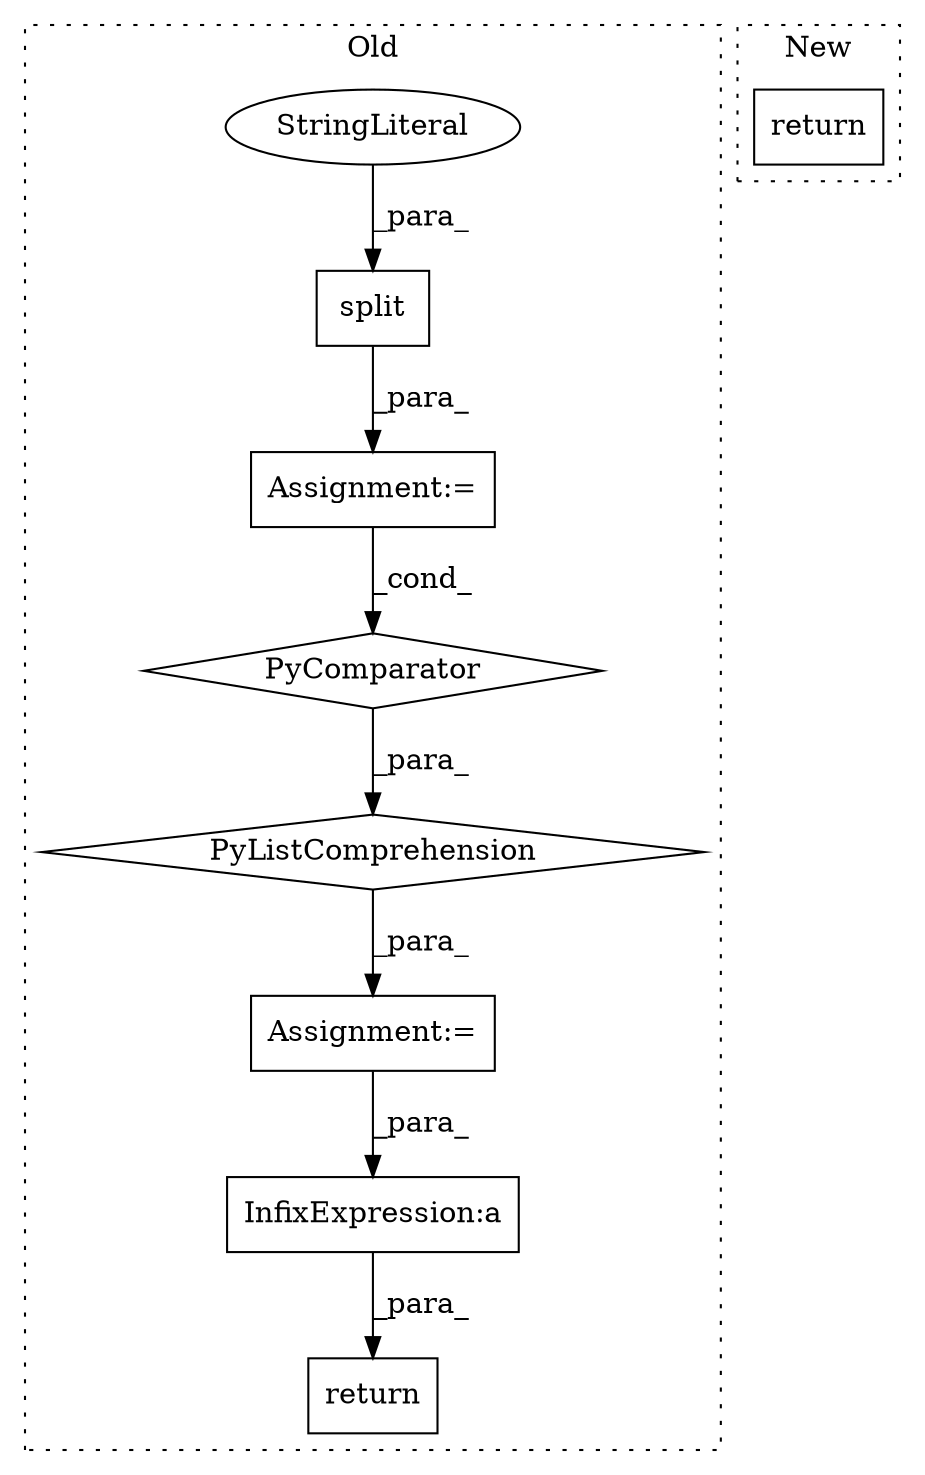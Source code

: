 digraph G {
subgraph cluster0 {
1 [label="split" a="32" s="2821,2830" l="6,1" shape="box"];
3 [label="Assignment:=" a="7" s="2806" l="34" shape="box"];
4 [label="StringLiteral" a="45" s="2827" l="3" shape="ellipse"];
5 [label="Assignment:=" a="7" s="2600" l="12" shape="box"];
6 [label="PyListComprehension" a="109" s="2612" l="236" shape="diamond"];
7 [label="PyComparator" a="113" s="2806" l="34" shape="diamond"];
8 [label="return" a="41" s="3013" l="7" shape="box"];
9 [label="InfixExpression:a" a="27" s="3037" l="3" shape="box"];
label = "Old";
style="dotted";
}
subgraph cluster1 {
2 [label="return" a="41" s="2184" l="7" shape="box"];
label = "New";
style="dotted";
}
1 -> 3 [label="_para_"];
3 -> 7 [label="_cond_"];
4 -> 1 [label="_para_"];
5 -> 9 [label="_para_"];
6 -> 5 [label="_para_"];
7 -> 6 [label="_para_"];
9 -> 8 [label="_para_"];
}
